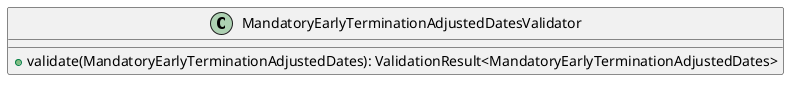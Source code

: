 @startuml

    class MandatoryEarlyTerminationAdjustedDatesValidator [[MandatoryEarlyTerminationAdjustedDatesValidator.html]] {
        +validate(MandatoryEarlyTerminationAdjustedDates): ValidationResult<MandatoryEarlyTerminationAdjustedDates>
    }

@enduml
